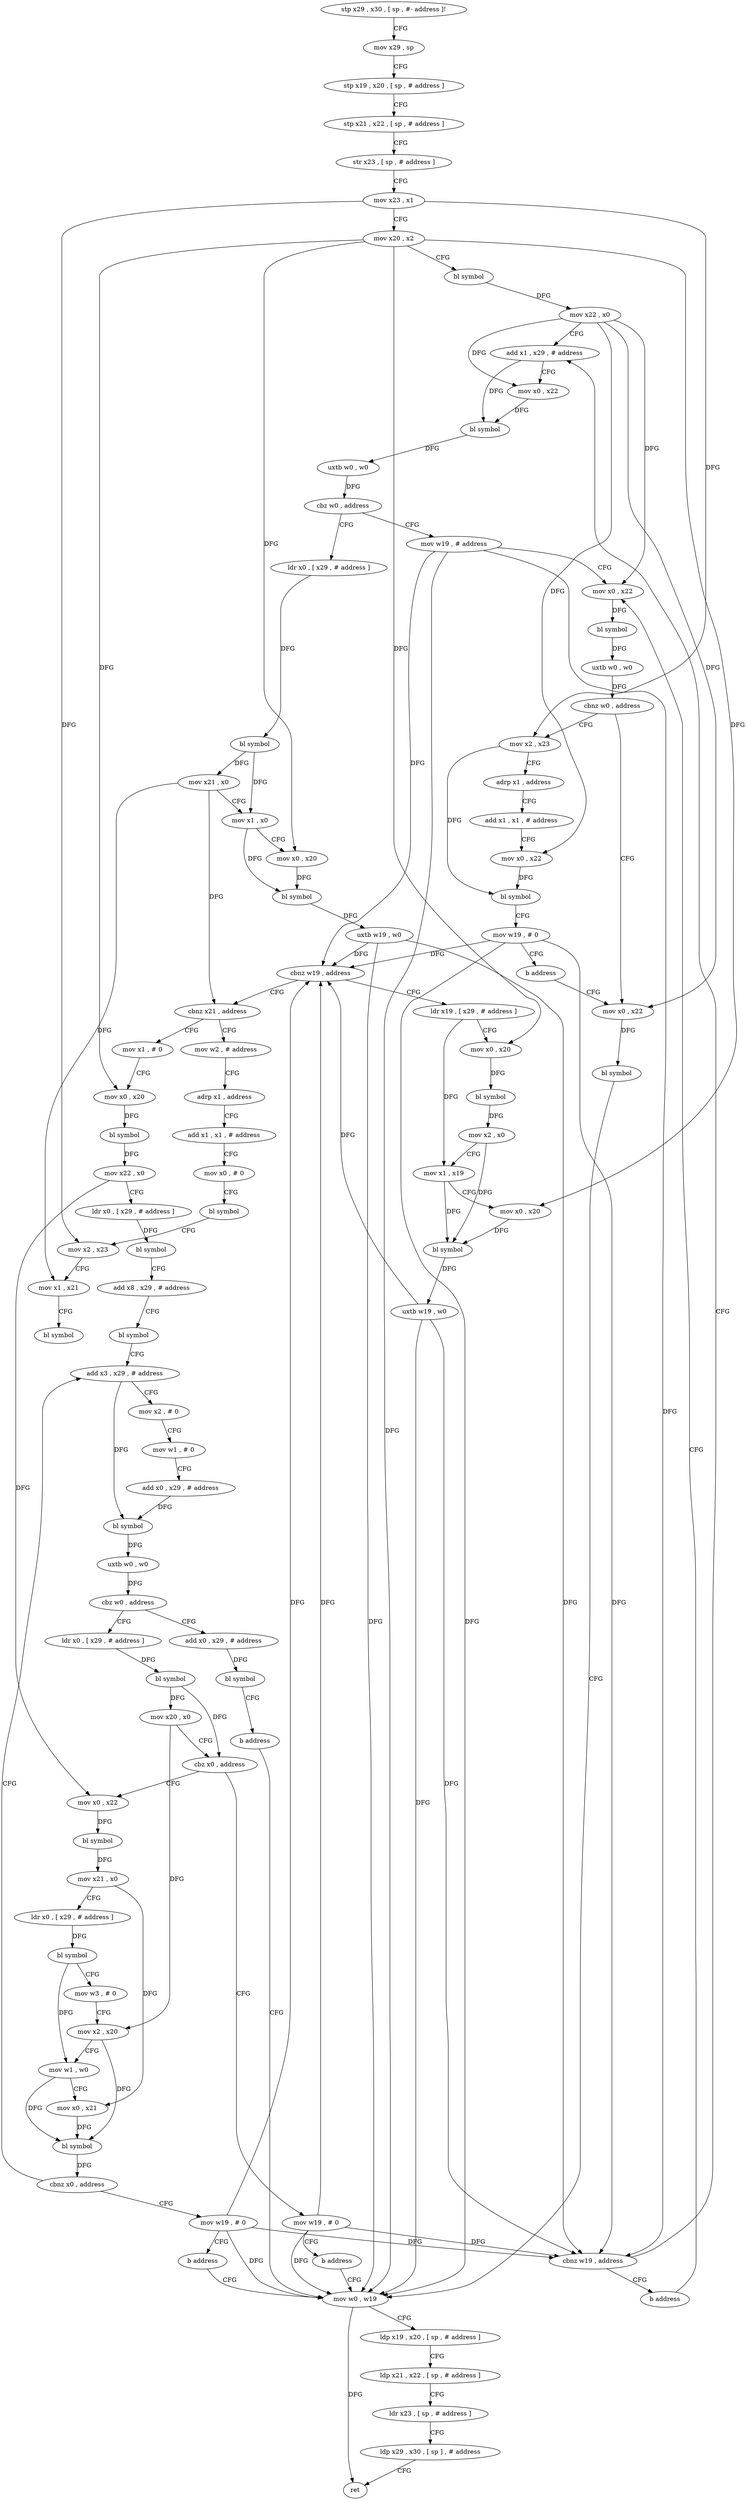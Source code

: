 digraph "func" {
"4214148" [label = "stp x29 , x30 , [ sp , #- address ]!" ]
"4214152" [label = "mov x29 , sp" ]
"4214156" [label = "stp x19 , x20 , [ sp , # address ]" ]
"4214160" [label = "stp x21 , x22 , [ sp , # address ]" ]
"4214164" [label = "str x23 , [ sp , # address ]" ]
"4214168" [label = "mov x23 , x1" ]
"4214172" [label = "mov x20 , x2" ]
"4214176" [label = "bl symbol" ]
"4214180" [label = "mov x22 , x0" ]
"4214184" [label = "add x1 , x29 , # address" ]
"4214460" [label = "mov w19 , # address" ]
"4214464" [label = "mov x0 , x22" ]
"4214204" [label = "ldr x0 , [ x29 , # address ]" ]
"4214208" [label = "bl symbol" ]
"4214212" [label = "mov x21 , x0" ]
"4214216" [label = "mov x1 , x0" ]
"4214220" [label = "mov x0 , x20" ]
"4214224" [label = "bl symbol" ]
"4214228" [label = "uxtb w19 , w0" ]
"4214232" [label = "cbnz w19 , address" ]
"4214276" [label = "cbnz x21 , address" ]
"4214236" [label = "ldr x19 , [ x29 , # address ]" ]
"4214512" [label = "mov x2 , x23" ]
"4214516" [label = "adrp x1 , address" ]
"4214520" [label = "add x1 , x1 , # address" ]
"4214524" [label = "mov x0 , x22" ]
"4214528" [label = "bl symbol" ]
"4214532" [label = "mov w19 , # 0" ]
"4214536" [label = "b address" ]
"4214480" [label = "mov x0 , x22" ]
"4214484" [label = "bl symbol" ]
"4214488" [label = "mov w0 , w19" ]
"4214408" [label = "mov w2 , # address" ]
"4214280" [label = "mov x1 , # 0" ]
"4214240" [label = "mov x0 , x20" ]
"4214244" [label = "bl symbol" ]
"4214248" [label = "mov x2 , x0" ]
"4214252" [label = "mov x1 , x19" ]
"4214256" [label = "mov x0 , x20" ]
"4214260" [label = "bl symbol" ]
"4214264" [label = "uxtb w19 , w0" ]
"4214268" [label = "cbnz w19 , address" ]
"4214272" [label = "b address" ]
"4214412" [label = "adrp x1 , address" ]
"4214416" [label = "add x1 , x1 , # address" ]
"4214420" [label = "mov x0 , # 0" ]
"4214424" [label = "bl symbol" ]
"4214428" [label = "mov x2 , x23" ]
"4214432" [label = "mov x1 , x21" ]
"4214436" [label = "bl symbol" ]
"4214284" [label = "mov x0 , x20" ]
"4214288" [label = "bl symbol" ]
"4214292" [label = "mov x22 , x0" ]
"4214296" [label = "ldr x0 , [ x29 , # address ]" ]
"4214300" [label = "bl symbol" ]
"4214304" [label = "add x8 , x29 , # address" ]
"4214308" [label = "bl symbol" ]
"4214312" [label = "add x3 , x29 , # address" ]
"4214188" [label = "mov x0 , x22" ]
"4214192" [label = "bl symbol" ]
"4214196" [label = "uxtb w0 , w0" ]
"4214200" [label = "cbz w0 , address" ]
"4214440" [label = "add x0 , x29 , # address" ]
"4214444" [label = "bl symbol" ]
"4214448" [label = "b address" ]
"4214340" [label = "ldr x0 , [ x29 , # address ]" ]
"4214344" [label = "bl symbol" ]
"4214348" [label = "mov x20 , x0" ]
"4214352" [label = "cbz x0 , address" ]
"4214452" [label = "mov w19 , # 0" ]
"4214356" [label = "mov x0 , x22" ]
"4214468" [label = "bl symbol" ]
"4214472" [label = "uxtb w0 , w0" ]
"4214476" [label = "cbnz w0 , address" ]
"4214492" [label = "ldp x19 , x20 , [ sp , # address ]" ]
"4214496" [label = "ldp x21 , x22 , [ sp , # address ]" ]
"4214500" [label = "ldr x23 , [ sp , # address ]" ]
"4214504" [label = "ldp x29 , x30 , [ sp ] , # address" ]
"4214508" [label = "ret" ]
"4214456" [label = "b address" ]
"4214360" [label = "bl symbol" ]
"4214364" [label = "mov x21 , x0" ]
"4214368" [label = "ldr x0 , [ x29 , # address ]" ]
"4214372" [label = "bl symbol" ]
"4214376" [label = "mov w3 , # 0" ]
"4214380" [label = "mov x2 , x20" ]
"4214384" [label = "mov w1 , w0" ]
"4214388" [label = "mov x0 , x21" ]
"4214392" [label = "bl symbol" ]
"4214396" [label = "cbnz x0 , address" ]
"4214400" [label = "mov w19 , # 0" ]
"4214316" [label = "mov x2 , # 0" ]
"4214320" [label = "mov w1 , # 0" ]
"4214324" [label = "add x0 , x29 , # address" ]
"4214328" [label = "bl symbol" ]
"4214332" [label = "uxtb w0 , w0" ]
"4214336" [label = "cbz w0 , address" ]
"4214404" [label = "b address" ]
"4214148" -> "4214152" [ label = "CFG" ]
"4214152" -> "4214156" [ label = "CFG" ]
"4214156" -> "4214160" [ label = "CFG" ]
"4214160" -> "4214164" [ label = "CFG" ]
"4214164" -> "4214168" [ label = "CFG" ]
"4214168" -> "4214172" [ label = "CFG" ]
"4214168" -> "4214512" [ label = "DFG" ]
"4214168" -> "4214428" [ label = "DFG" ]
"4214172" -> "4214176" [ label = "CFG" ]
"4214172" -> "4214220" [ label = "DFG" ]
"4214172" -> "4214240" [ label = "DFG" ]
"4214172" -> "4214256" [ label = "DFG" ]
"4214172" -> "4214284" [ label = "DFG" ]
"4214176" -> "4214180" [ label = "DFG" ]
"4214180" -> "4214184" [ label = "CFG" ]
"4214180" -> "4214188" [ label = "DFG" ]
"4214180" -> "4214464" [ label = "DFG" ]
"4214180" -> "4214524" [ label = "DFG" ]
"4214180" -> "4214480" [ label = "DFG" ]
"4214184" -> "4214188" [ label = "CFG" ]
"4214184" -> "4214192" [ label = "DFG" ]
"4214460" -> "4214464" [ label = "CFG" ]
"4214460" -> "4214232" [ label = "DFG" ]
"4214460" -> "4214268" [ label = "DFG" ]
"4214460" -> "4214488" [ label = "DFG" ]
"4214464" -> "4214468" [ label = "DFG" ]
"4214204" -> "4214208" [ label = "DFG" ]
"4214208" -> "4214212" [ label = "DFG" ]
"4214208" -> "4214216" [ label = "DFG" ]
"4214212" -> "4214216" [ label = "CFG" ]
"4214212" -> "4214276" [ label = "DFG" ]
"4214212" -> "4214432" [ label = "DFG" ]
"4214216" -> "4214220" [ label = "CFG" ]
"4214216" -> "4214224" [ label = "DFG" ]
"4214220" -> "4214224" [ label = "DFG" ]
"4214224" -> "4214228" [ label = "DFG" ]
"4214228" -> "4214232" [ label = "DFG" ]
"4214228" -> "4214268" [ label = "DFG" ]
"4214228" -> "4214488" [ label = "DFG" ]
"4214232" -> "4214276" [ label = "CFG" ]
"4214232" -> "4214236" [ label = "CFG" ]
"4214276" -> "4214408" [ label = "CFG" ]
"4214276" -> "4214280" [ label = "CFG" ]
"4214236" -> "4214240" [ label = "CFG" ]
"4214236" -> "4214252" [ label = "DFG" ]
"4214512" -> "4214516" [ label = "CFG" ]
"4214512" -> "4214528" [ label = "DFG" ]
"4214516" -> "4214520" [ label = "CFG" ]
"4214520" -> "4214524" [ label = "CFG" ]
"4214524" -> "4214528" [ label = "DFG" ]
"4214528" -> "4214532" [ label = "CFG" ]
"4214532" -> "4214536" [ label = "CFG" ]
"4214532" -> "4214232" [ label = "DFG" ]
"4214532" -> "4214268" [ label = "DFG" ]
"4214532" -> "4214488" [ label = "DFG" ]
"4214536" -> "4214480" [ label = "CFG" ]
"4214480" -> "4214484" [ label = "DFG" ]
"4214484" -> "4214488" [ label = "CFG" ]
"4214488" -> "4214492" [ label = "CFG" ]
"4214488" -> "4214508" [ label = "DFG" ]
"4214408" -> "4214412" [ label = "CFG" ]
"4214280" -> "4214284" [ label = "CFG" ]
"4214240" -> "4214244" [ label = "DFG" ]
"4214244" -> "4214248" [ label = "DFG" ]
"4214248" -> "4214252" [ label = "CFG" ]
"4214248" -> "4214260" [ label = "DFG" ]
"4214252" -> "4214256" [ label = "CFG" ]
"4214252" -> "4214260" [ label = "DFG" ]
"4214256" -> "4214260" [ label = "DFG" ]
"4214260" -> "4214264" [ label = "DFG" ]
"4214264" -> "4214268" [ label = "DFG" ]
"4214264" -> "4214232" [ label = "DFG" ]
"4214264" -> "4214488" [ label = "DFG" ]
"4214268" -> "4214184" [ label = "CFG" ]
"4214268" -> "4214272" [ label = "CFG" ]
"4214272" -> "4214464" [ label = "CFG" ]
"4214412" -> "4214416" [ label = "CFG" ]
"4214416" -> "4214420" [ label = "CFG" ]
"4214420" -> "4214424" [ label = "CFG" ]
"4214424" -> "4214428" [ label = "CFG" ]
"4214428" -> "4214432" [ label = "CFG" ]
"4214432" -> "4214436" [ label = "CFG" ]
"4214284" -> "4214288" [ label = "DFG" ]
"4214288" -> "4214292" [ label = "DFG" ]
"4214292" -> "4214296" [ label = "CFG" ]
"4214292" -> "4214356" [ label = "DFG" ]
"4214296" -> "4214300" [ label = "DFG" ]
"4214300" -> "4214304" [ label = "CFG" ]
"4214304" -> "4214308" [ label = "CFG" ]
"4214308" -> "4214312" [ label = "CFG" ]
"4214312" -> "4214316" [ label = "CFG" ]
"4214312" -> "4214328" [ label = "DFG" ]
"4214188" -> "4214192" [ label = "DFG" ]
"4214192" -> "4214196" [ label = "DFG" ]
"4214196" -> "4214200" [ label = "DFG" ]
"4214200" -> "4214460" [ label = "CFG" ]
"4214200" -> "4214204" [ label = "CFG" ]
"4214440" -> "4214444" [ label = "DFG" ]
"4214444" -> "4214448" [ label = "CFG" ]
"4214448" -> "4214488" [ label = "CFG" ]
"4214340" -> "4214344" [ label = "DFG" ]
"4214344" -> "4214348" [ label = "DFG" ]
"4214344" -> "4214352" [ label = "DFG" ]
"4214348" -> "4214352" [ label = "CFG" ]
"4214348" -> "4214380" [ label = "DFG" ]
"4214352" -> "4214452" [ label = "CFG" ]
"4214352" -> "4214356" [ label = "CFG" ]
"4214452" -> "4214456" [ label = "CFG" ]
"4214452" -> "4214232" [ label = "DFG" ]
"4214452" -> "4214268" [ label = "DFG" ]
"4214452" -> "4214488" [ label = "DFG" ]
"4214356" -> "4214360" [ label = "DFG" ]
"4214468" -> "4214472" [ label = "DFG" ]
"4214472" -> "4214476" [ label = "DFG" ]
"4214476" -> "4214512" [ label = "CFG" ]
"4214476" -> "4214480" [ label = "CFG" ]
"4214492" -> "4214496" [ label = "CFG" ]
"4214496" -> "4214500" [ label = "CFG" ]
"4214500" -> "4214504" [ label = "CFG" ]
"4214504" -> "4214508" [ label = "CFG" ]
"4214456" -> "4214488" [ label = "CFG" ]
"4214360" -> "4214364" [ label = "DFG" ]
"4214364" -> "4214368" [ label = "CFG" ]
"4214364" -> "4214388" [ label = "DFG" ]
"4214368" -> "4214372" [ label = "DFG" ]
"4214372" -> "4214376" [ label = "CFG" ]
"4214372" -> "4214384" [ label = "DFG" ]
"4214376" -> "4214380" [ label = "CFG" ]
"4214380" -> "4214384" [ label = "CFG" ]
"4214380" -> "4214392" [ label = "DFG" ]
"4214384" -> "4214388" [ label = "CFG" ]
"4214384" -> "4214392" [ label = "DFG" ]
"4214388" -> "4214392" [ label = "DFG" ]
"4214392" -> "4214396" [ label = "DFG" ]
"4214396" -> "4214312" [ label = "CFG" ]
"4214396" -> "4214400" [ label = "CFG" ]
"4214400" -> "4214404" [ label = "CFG" ]
"4214400" -> "4214232" [ label = "DFG" ]
"4214400" -> "4214268" [ label = "DFG" ]
"4214400" -> "4214488" [ label = "DFG" ]
"4214316" -> "4214320" [ label = "CFG" ]
"4214320" -> "4214324" [ label = "CFG" ]
"4214324" -> "4214328" [ label = "DFG" ]
"4214328" -> "4214332" [ label = "DFG" ]
"4214332" -> "4214336" [ label = "DFG" ]
"4214336" -> "4214440" [ label = "CFG" ]
"4214336" -> "4214340" [ label = "CFG" ]
"4214404" -> "4214488" [ label = "CFG" ]
}
